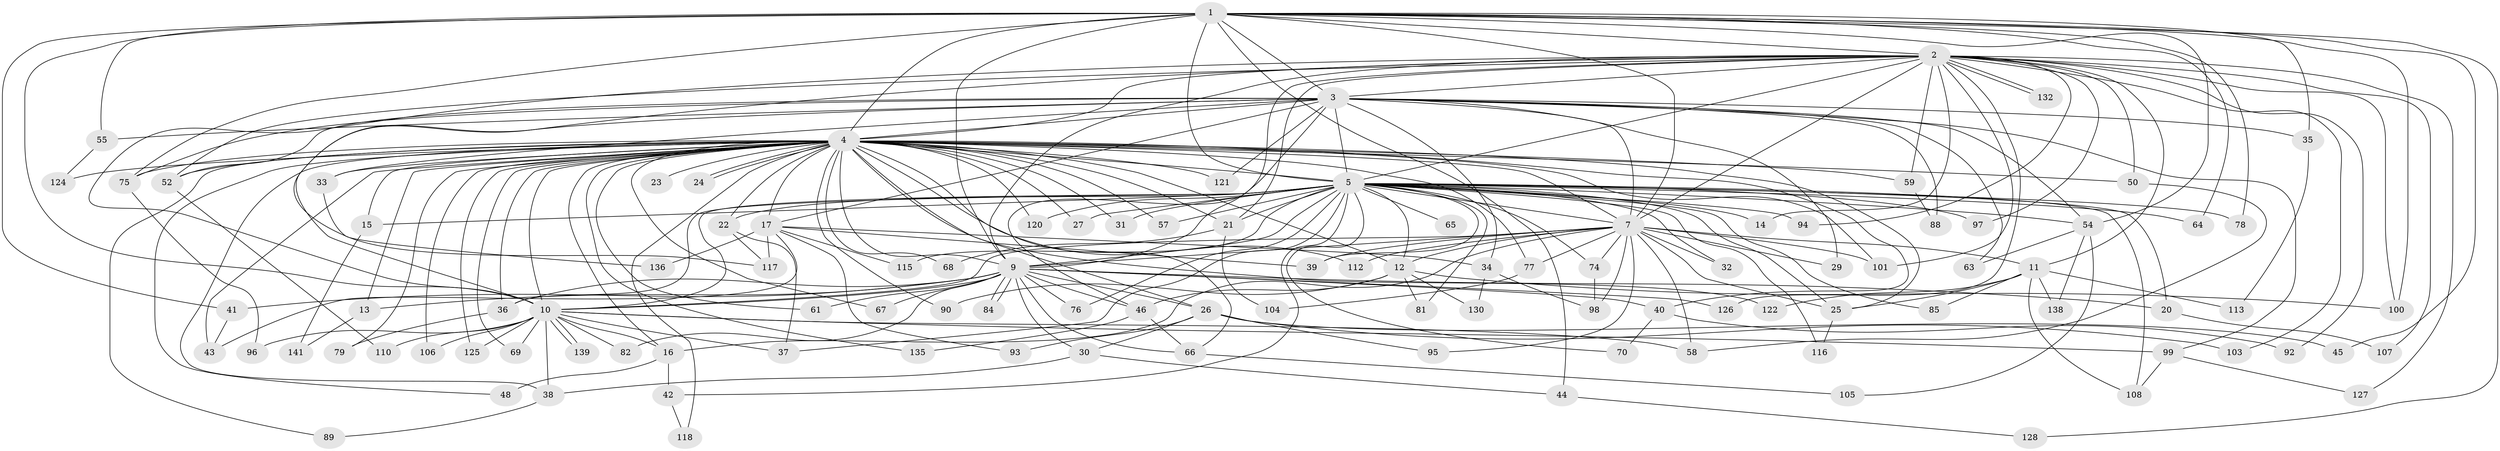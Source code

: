// original degree distribution, {21: 0.0070921985815602835, 27: 0.0070921985815602835, 20: 0.0070921985815602835, 35: 0.0070921985815602835, 26: 0.0070921985815602835, 24: 0.0070921985815602835, 25: 0.014184397163120567, 29: 0.0070921985815602835, 23: 0.0070921985815602835, 7: 0.0070921985815602835, 8: 0.02127659574468085, 3: 0.22695035460992907, 2: 0.5460992907801419, 4: 0.09219858156028368, 5: 0.028368794326241134, 6: 0.0070921985815602835}
// Generated by graph-tools (version 1.1) at 2025/11/02/27/25 16:11:02]
// undirected, 109 vertices, 249 edges
graph export_dot {
graph [start="1"]
  node [color=gray90,style=filled];
  1 [super="+56"];
  2 [super="+102"];
  3 [super="+53"];
  4 [super="+8"];
  5 [super="+6"];
  7 [super="+19"];
  9 [super="+28"];
  10 [super="+72"];
  11 [super="+51"];
  12 [super="+131"];
  13;
  14;
  15;
  16 [super="+18"];
  17 [super="+73"];
  20;
  21 [super="+114"];
  22 [super="+60"];
  23;
  24;
  25 [super="+83"];
  26 [super="+80"];
  27;
  29;
  30;
  31;
  32;
  33;
  34;
  35;
  36 [super="+71"];
  37 [super="+47"];
  38 [super="+86"];
  39;
  40;
  41;
  42;
  43 [super="+109"];
  44 [super="+119"];
  45;
  46 [super="+49"];
  48 [super="+87"];
  50;
  52;
  54 [super="+62"];
  55;
  57;
  58 [super="+91"];
  59;
  61;
  63;
  64;
  65;
  66 [super="+123"];
  67;
  68;
  69;
  70;
  74;
  75 [super="+133"];
  76;
  77;
  78;
  79;
  81;
  82;
  84;
  85;
  88;
  89;
  90;
  92;
  93;
  94;
  95;
  96;
  97;
  98 [super="+137"];
  99;
  100 [super="+134"];
  101 [super="+129"];
  103;
  104;
  105;
  106;
  107;
  108 [super="+111"];
  110;
  112;
  113;
  115;
  116;
  117 [super="+140"];
  118;
  120;
  121;
  122;
  124;
  125;
  126;
  127;
  128;
  130;
  132;
  135;
  136;
  138;
  139;
  141;
  1 -- 2;
  1 -- 3;
  1 -- 4 [weight=3];
  1 -- 5 [weight=2];
  1 -- 7;
  1 -- 9;
  1 -- 10;
  1 -- 35;
  1 -- 41;
  1 -- 44 [weight=2];
  1 -- 45;
  1 -- 54;
  1 -- 55;
  1 -- 64;
  1 -- 75;
  1 -- 78;
  1 -- 100;
  1 -- 128;
  2 -- 3;
  2 -- 4 [weight=2];
  2 -- 5 [weight=2];
  2 -- 7;
  2 -- 9;
  2 -- 10;
  2 -- 11;
  2 -- 14;
  2 -- 21;
  2 -- 46;
  2 -- 50;
  2 -- 59;
  2 -- 92;
  2 -- 94;
  2 -- 97;
  2 -- 100;
  2 -- 103;
  2 -- 107;
  2 -- 117;
  2 -- 126;
  2 -- 127;
  2 -- 132;
  2 -- 132;
  2 -- 52;
  2 -- 101;
  3 -- 4 [weight=2];
  3 -- 5 [weight=2];
  3 -- 7;
  3 -- 9 [weight=2];
  3 -- 10;
  3 -- 17;
  3 -- 29;
  3 -- 33;
  3 -- 34;
  3 -- 35;
  3 -- 52;
  3 -- 54;
  3 -- 55;
  3 -- 63;
  3 -- 121;
  3 -- 99;
  3 -- 88;
  3 -- 75;
  4 -- 5 [weight=4];
  4 -- 7 [weight=2];
  4 -- 9 [weight=2];
  4 -- 10 [weight=2];
  4 -- 13;
  4 -- 21;
  4 -- 23 [weight=2];
  4 -- 24;
  4 -- 24;
  4 -- 26;
  4 -- 27;
  4 -- 33;
  4 -- 36;
  4 -- 50;
  4 -- 52;
  4 -- 57;
  4 -- 59;
  4 -- 61;
  4 -- 68;
  4 -- 69;
  4 -- 75;
  4 -- 77;
  4 -- 89;
  4 -- 112;
  4 -- 118;
  4 -- 120;
  4 -- 121;
  4 -- 125;
  4 -- 135;
  4 -- 67;
  4 -- 12;
  4 -- 15;
  4 -- 16;
  4 -- 17;
  4 -- 79;
  4 -- 22;
  4 -- 90;
  4 -- 31;
  4 -- 101;
  4 -- 40;
  4 -- 106;
  4 -- 122;
  4 -- 124;
  4 -- 48;
  4 -- 38;
  4 -- 43;
  4 -- 25;
  4 -- 66;
  5 -- 7 [weight=2];
  5 -- 9 [weight=2];
  5 -- 10 [weight=2];
  5 -- 14;
  5 -- 20;
  5 -- 25;
  5 -- 31;
  5 -- 32;
  5 -- 37;
  5 -- 57;
  5 -- 65 [weight=2];
  5 -- 70;
  5 -- 74;
  5 -- 76;
  5 -- 108;
  5 -- 115;
  5 -- 116;
  5 -- 120;
  5 -- 64;
  5 -- 78;
  5 -- 15;
  5 -- 81;
  5 -- 85;
  5 -- 22 [weight=2];
  5 -- 27;
  5 -- 94;
  5 -- 97;
  5 -- 36;
  5 -- 39;
  5 -- 42;
  5 -- 12;
  5 -- 21;
  5 -- 54;
  7 -- 9 [weight=2];
  7 -- 10 [weight=2];
  7 -- 11;
  7 -- 12;
  7 -- 25;
  7 -- 29;
  7 -- 32;
  7 -- 39;
  7 -- 74;
  7 -- 77;
  7 -- 95;
  7 -- 98;
  7 -- 101;
  7 -- 112;
  7 -- 16;
  7 -- 58;
  9 -- 10 [weight=2];
  9 -- 13;
  9 -- 20;
  9 -- 26 [weight=2];
  9 -- 30;
  9 -- 40;
  9 -- 67;
  9 -- 76;
  9 -- 82;
  9 -- 84;
  9 -- 84;
  9 -- 126;
  9 -- 66;
  9 -- 61;
  9 -- 41;
  9 -- 36;
  9 -- 46;
  10 -- 16;
  10 -- 37;
  10 -- 38;
  10 -- 58;
  10 -- 69;
  10 -- 82;
  10 -- 96;
  10 -- 106;
  10 -- 110;
  10 -- 125;
  10 -- 139;
  10 -- 139;
  10 -- 99;
  11 -- 85;
  11 -- 108;
  11 -- 113;
  11 -- 138;
  11 -- 25;
  11 -- 122;
  12 -- 46;
  12 -- 81;
  12 -- 90;
  12 -- 130;
  12 -- 100;
  13 -- 141;
  15 -- 141;
  16 -- 48 [weight=2];
  16 -- 42;
  17 -- 34;
  17 -- 43;
  17 -- 93;
  17 -- 136;
  17 -- 115;
  17 -- 39;
  17 -- 117;
  20 -- 107;
  21 -- 68;
  21 -- 104;
  22 -- 117;
  22 -- 37;
  25 -- 116;
  26 -- 30;
  26 -- 45;
  26 -- 93;
  26 -- 95;
  26 -- 103;
  30 -- 38;
  30 -- 44;
  33 -- 136;
  34 -- 98;
  34 -- 130;
  35 -- 113;
  36 -- 79;
  38 -- 89;
  40 -- 70;
  40 -- 92;
  41 -- 43;
  42 -- 118;
  44 -- 128;
  46 -- 66;
  46 -- 135;
  50 -- 58;
  52 -- 110;
  54 -- 138;
  54 -- 105;
  54 -- 63;
  55 -- 124;
  59 -- 88;
  66 -- 105;
  74 -- 98;
  75 -- 96;
  77 -- 104;
  99 -- 127;
  99 -- 108;
}
